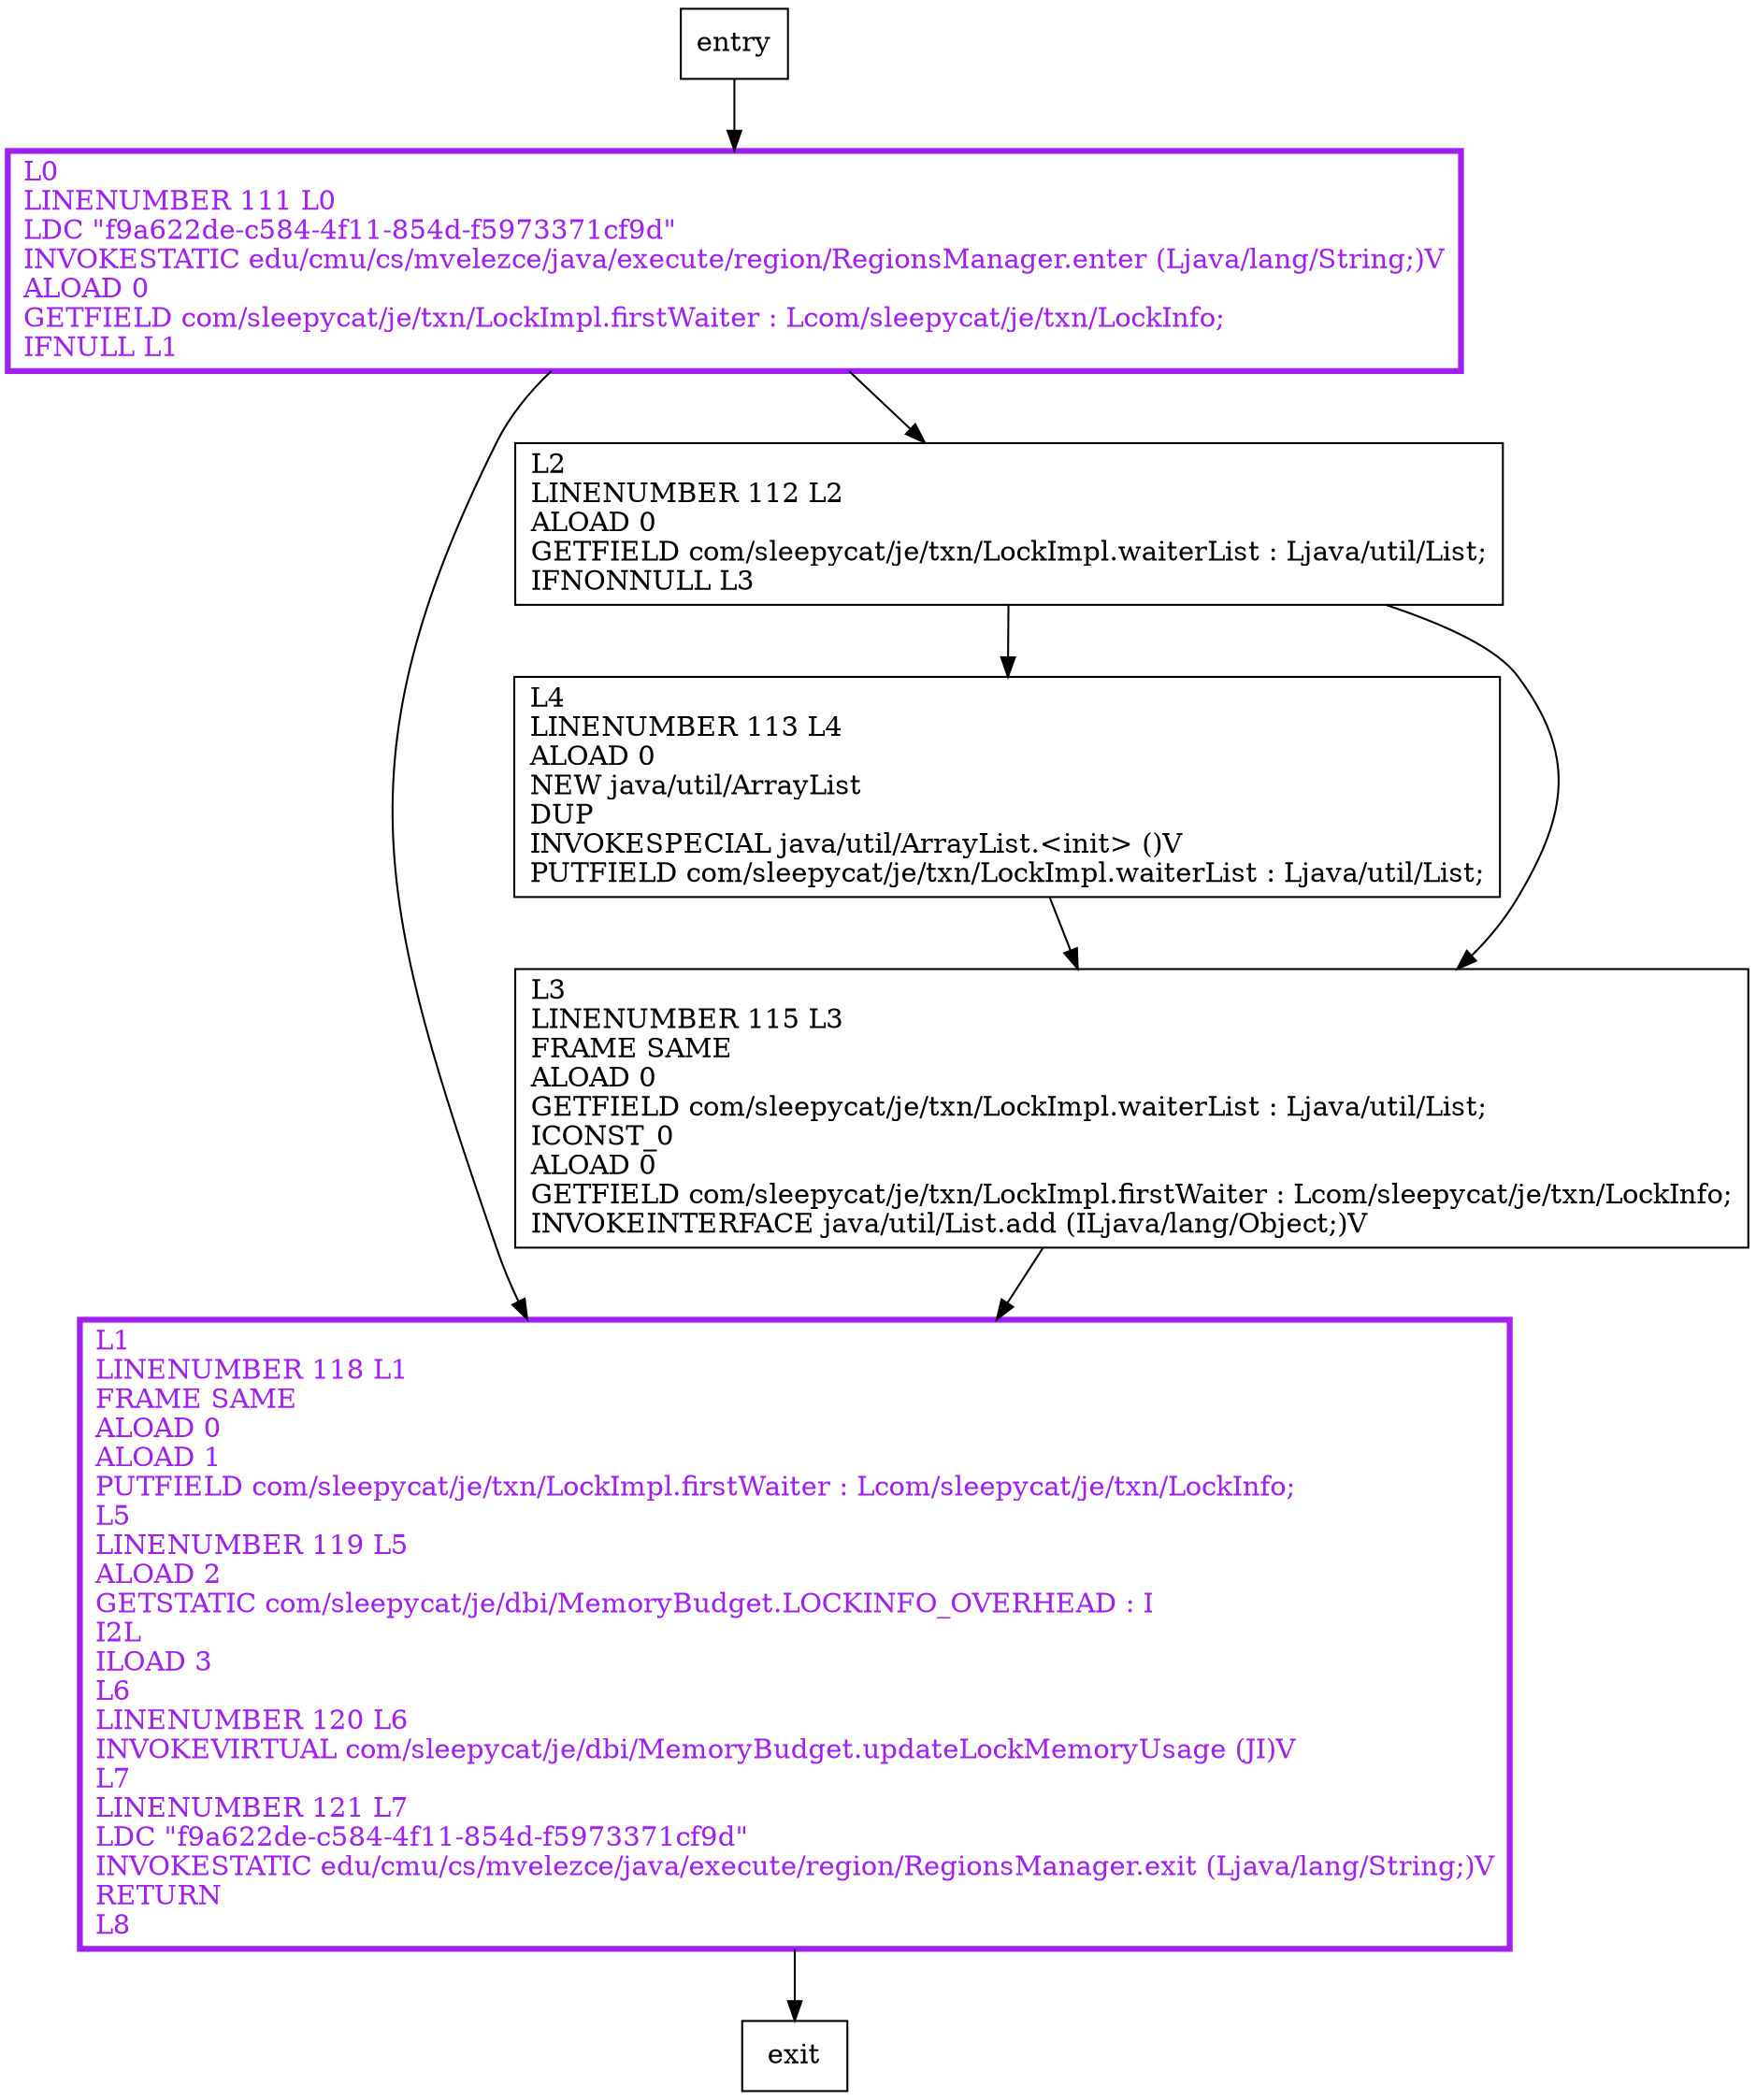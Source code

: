 digraph addWaiterToHeadOfList {
node [shape=record];
1541511742 [label="L0\lLINENUMBER 111 L0\lLDC \"f9a622de-c584-4f11-854d-f5973371cf9d\"\lINVOKESTATIC edu/cmu/cs/mvelezce/java/execute/region/RegionsManager.enter (Ljava/lang/String;)V\lALOAD 0\lGETFIELD com/sleepycat/je/txn/LockImpl.firstWaiter : Lcom/sleepycat/je/txn/LockInfo;\lIFNULL L1\l"];
345384134 [label="L1\lLINENUMBER 118 L1\lFRAME SAME\lALOAD 0\lALOAD 1\lPUTFIELD com/sleepycat/je/txn/LockImpl.firstWaiter : Lcom/sleepycat/je/txn/LockInfo;\lL5\lLINENUMBER 119 L5\lALOAD 2\lGETSTATIC com/sleepycat/je/dbi/MemoryBudget.LOCKINFO_OVERHEAD : I\lI2L\lILOAD 3\lL6\lLINENUMBER 120 L6\lINVOKEVIRTUAL com/sleepycat/je/dbi/MemoryBudget.updateLockMemoryUsage (JI)V\lL7\lLINENUMBER 121 L7\lLDC \"f9a622de-c584-4f11-854d-f5973371cf9d\"\lINVOKESTATIC edu/cmu/cs/mvelezce/java/execute/region/RegionsManager.exit (Ljava/lang/String;)V\lRETURN\lL8\l"];
1109027649 [label="L4\lLINENUMBER 113 L4\lALOAD 0\lNEW java/util/ArrayList\lDUP\lINVOKESPECIAL java/util/ArrayList.\<init\> ()V\lPUTFIELD com/sleepycat/je/txn/LockImpl.waiterList : Ljava/util/List;\l"];
368915370 [label="L3\lLINENUMBER 115 L3\lFRAME SAME\lALOAD 0\lGETFIELD com/sleepycat/je/txn/LockImpl.waiterList : Ljava/util/List;\lICONST_0\lALOAD 0\lGETFIELD com/sleepycat/je/txn/LockImpl.firstWaiter : Lcom/sleepycat/je/txn/LockInfo;\lINVOKEINTERFACE java/util/List.add (ILjava/lang/Object;)V\l"];
1257103665 [label="L2\lLINENUMBER 112 L2\lALOAD 0\lGETFIELD com/sleepycat/je/txn/LockImpl.waiterList : Ljava/util/List;\lIFNONNULL L3\l"];
entry;
exit;
entry -> 1541511742
1541511742 -> 345384134
1541511742 -> 1257103665
345384134 -> exit
1109027649 -> 368915370
368915370 -> 345384134
1257103665 -> 1109027649
1257103665 -> 368915370
1541511742[fontcolor="purple", penwidth=3, color="purple"];
345384134[fontcolor="purple", penwidth=3, color="purple"];
}
